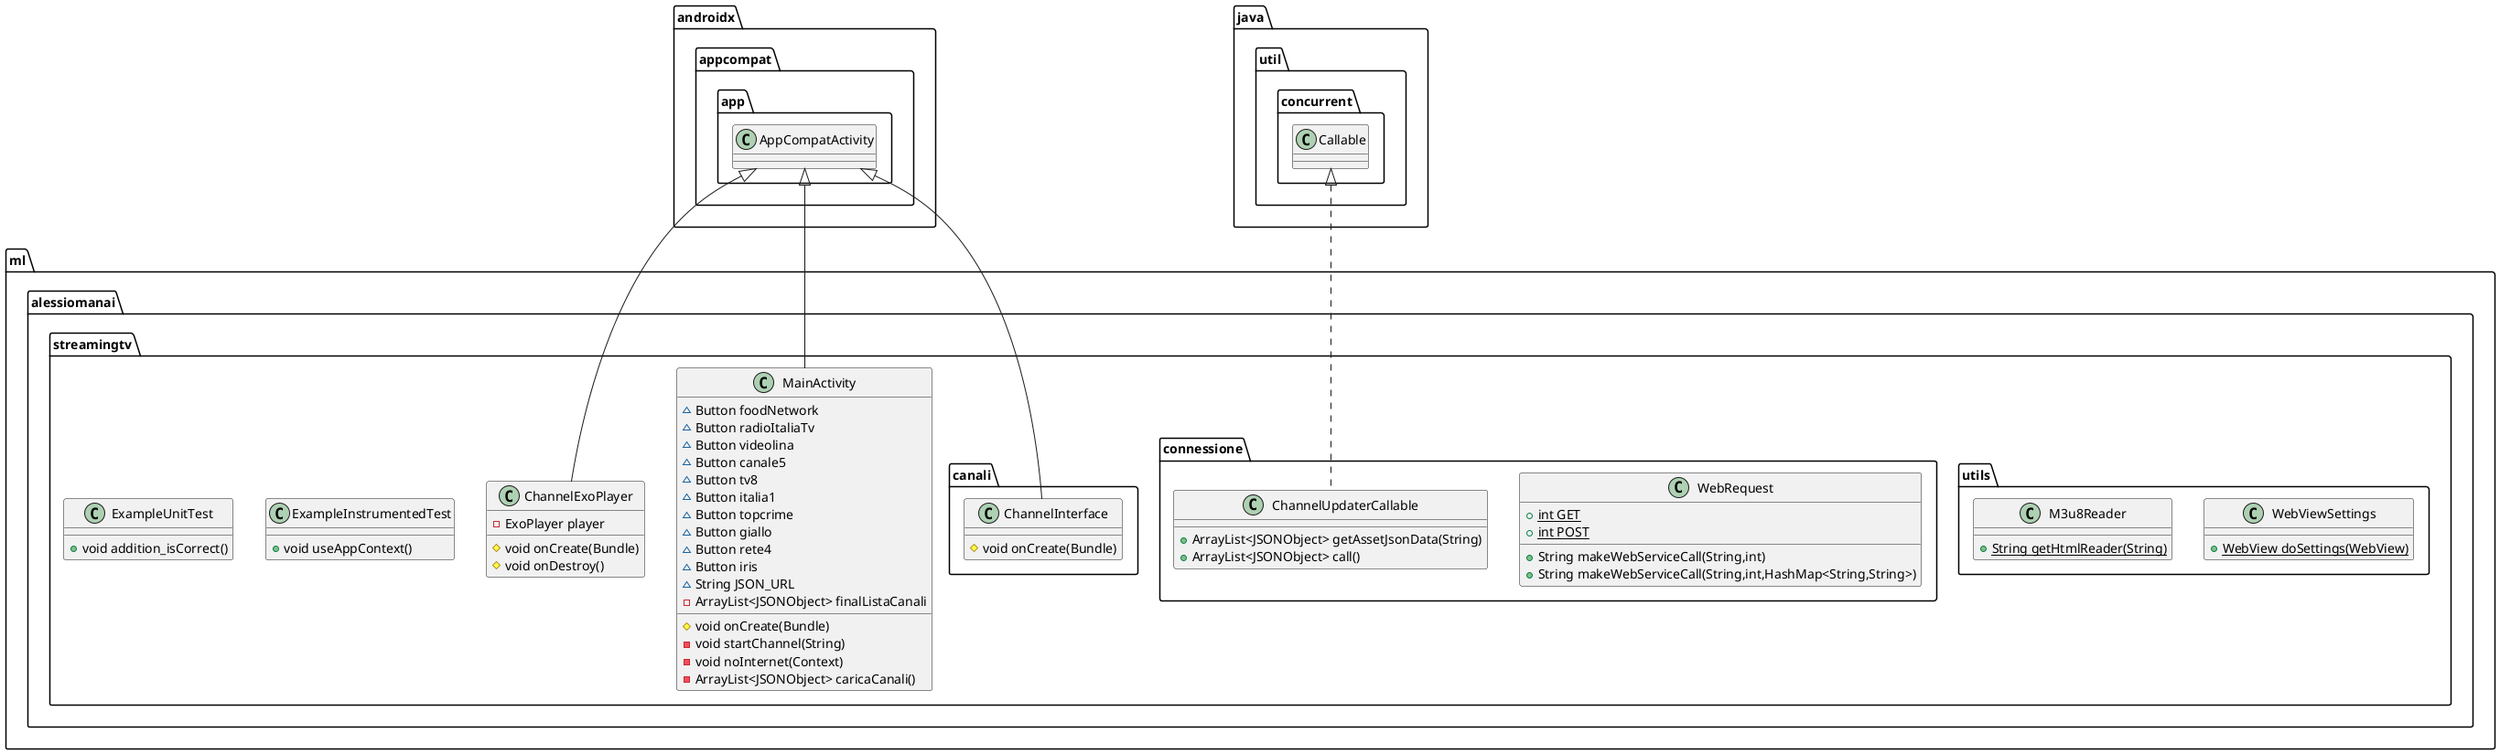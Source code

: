 @startuml
class ml.alessiomanai.streamingtv.utils.WebViewSettings {
+ {static} WebView doSettings(WebView)
}
class ml.alessiomanai.streamingtv.connessione.WebRequest {
+ {static} int GET
+ {static} int POST
+ String makeWebServiceCall(String,int)
+ String makeWebServiceCall(String,int,HashMap<String,String>)
}
class ml.alessiomanai.streamingtv.MainActivity {
~ Button foodNetwork
~ Button radioItaliaTv
~ Button videolina
~ Button canale5
~ Button tv8
~ Button italia1
~ Button topcrime
~ Button giallo
~ Button rete4
~ Button iris
~ String JSON_URL
- ArrayList<JSONObject> finalListaCanali
# void onCreate(Bundle)
- void startChannel(String)
- void noInternet(Context)
- ArrayList<JSONObject> caricaCanali()
}
class ml.alessiomanai.streamingtv.connessione.ChannelUpdaterCallable {
+ ArrayList<JSONObject> getAssetJsonData(String)
+ ArrayList<JSONObject> call()
}
class ml.alessiomanai.streamingtv.ChannelExoPlayer {
- ExoPlayer player
# void onCreate(Bundle)
# void onDestroy()
}
class ml.alessiomanai.streamingtv.ExampleInstrumentedTest {
+ void useAppContext()
}
class ml.alessiomanai.streamingtv.utils.M3u8Reader {
+ {static} String getHtmlReader(String)
}
class ml.alessiomanai.streamingtv.ExampleUnitTest {
+ void addition_isCorrect()
}
class ml.alessiomanai.streamingtv.canali.ChannelInterface {
# void onCreate(Bundle)
}


androidx.appcompat.app.AppCompatActivity <|-- ml.alessiomanai.streamingtv.MainActivity
java.util.concurrent.Callable <|.. ml.alessiomanai.streamingtv.connessione.ChannelUpdaterCallable
androidx.appcompat.app.AppCompatActivity <|-- ml.alessiomanai.streamingtv.ChannelExoPlayer
androidx.appcompat.app.AppCompatActivity <|-- ml.alessiomanai.streamingtv.canali.ChannelInterface
@enduml